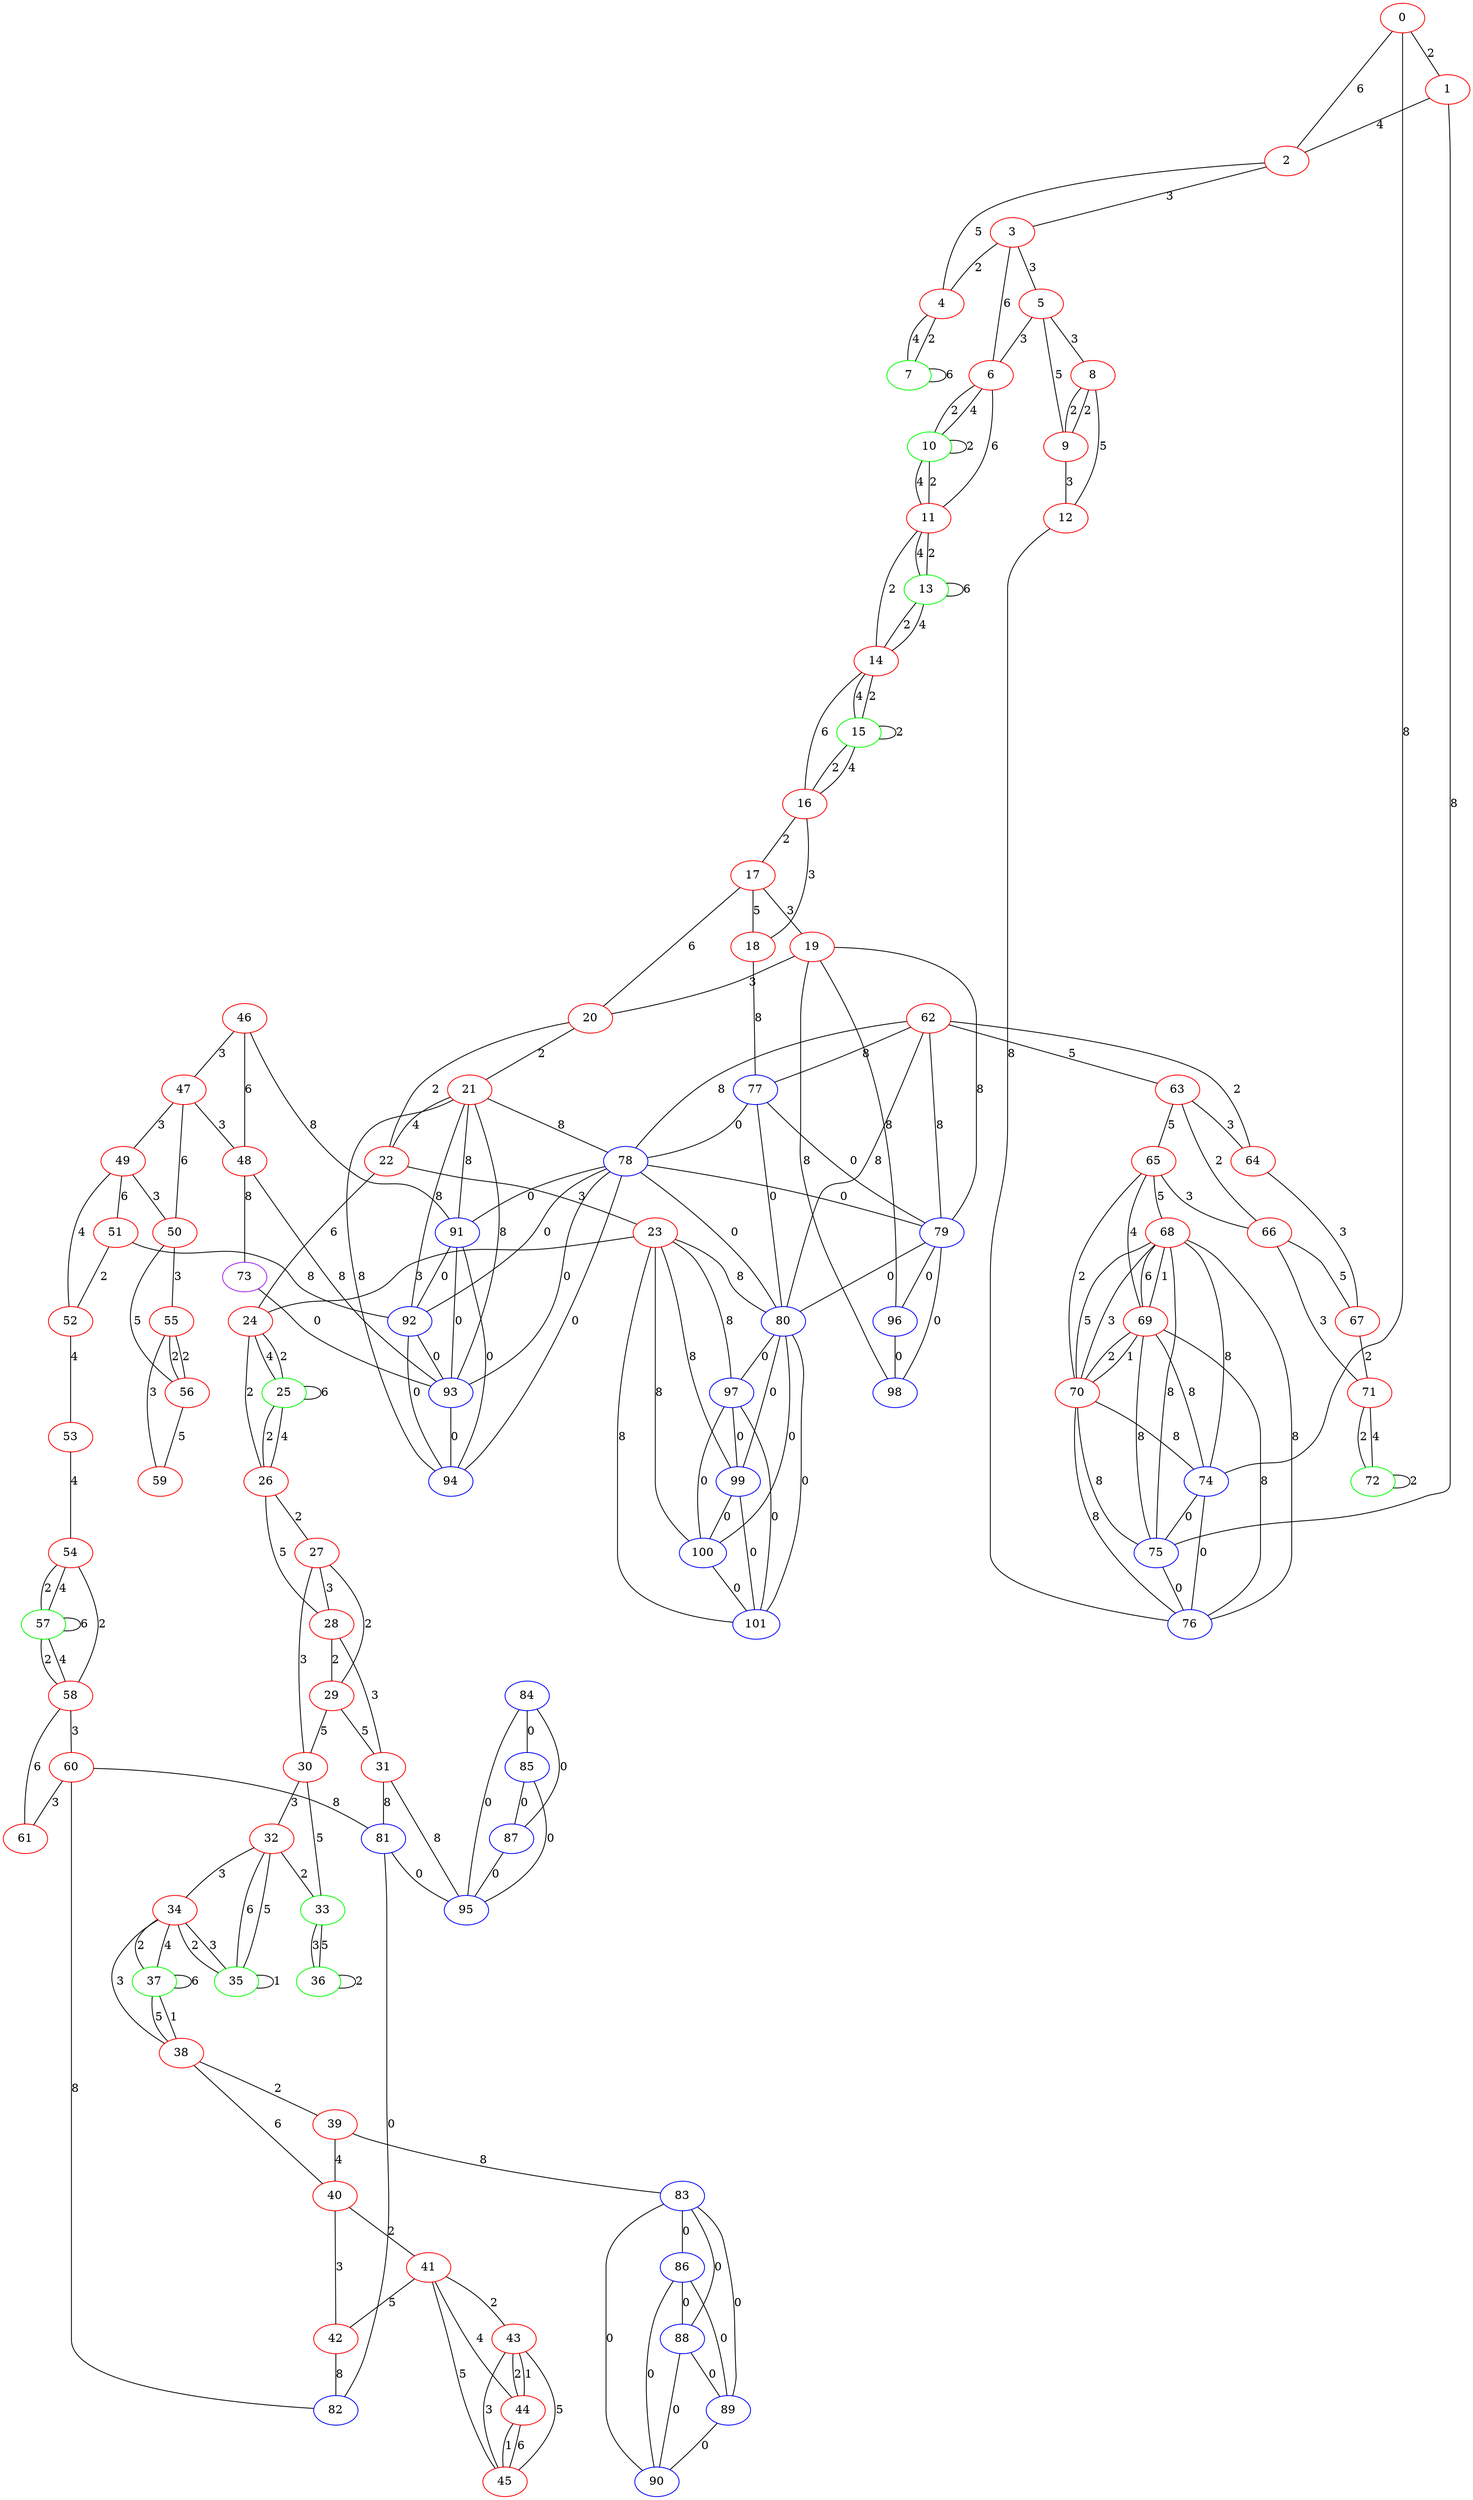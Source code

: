 graph "" {
0 [color=red, weight=1];
1 [color=red, weight=1];
2 [color=red, weight=1];
3 [color=red, weight=1];
4 [color=red, weight=1];
5 [color=red, weight=1];
6 [color=red, weight=1];
7 [color=green, weight=2];
8 [color=red, weight=1];
9 [color=red, weight=1];
10 [color=green, weight=2];
11 [color=red, weight=1];
12 [color=red, weight=1];
13 [color=green, weight=2];
14 [color=red, weight=1];
15 [color=green, weight=2];
16 [color=red, weight=1];
17 [color=red, weight=1];
18 [color=red, weight=1];
19 [color=red, weight=1];
20 [color=red, weight=1];
21 [color=red, weight=1];
22 [color=red, weight=1];
23 [color=red, weight=1];
24 [color=red, weight=1];
25 [color=green, weight=2];
26 [color=red, weight=1];
27 [color=red, weight=1];
28 [color=red, weight=1];
29 [color=red, weight=1];
30 [color=red, weight=1];
31 [color=red, weight=1];
32 [color=red, weight=1];
33 [color=green, weight=2];
34 [color=red, weight=1];
35 [color=green, weight=2];
36 [color=green, weight=2];
37 [color=green, weight=2];
38 [color=red, weight=1];
39 [color=red, weight=1];
40 [color=red, weight=1];
41 [color=red, weight=1];
42 [color=red, weight=1];
43 [color=red, weight=1];
44 [color=red, weight=1];
45 [color=red, weight=1];
46 [color=red, weight=1];
47 [color=red, weight=1];
48 [color=red, weight=1];
49 [color=red, weight=1];
50 [color=red, weight=1];
51 [color=red, weight=1];
52 [color=red, weight=1];
53 [color=red, weight=1];
54 [color=red, weight=1];
55 [color=red, weight=1];
56 [color=red, weight=1];
57 [color=green, weight=2];
58 [color=red, weight=1];
59 [color=red, weight=1];
60 [color=red, weight=1];
61 [color=red, weight=1];
62 [color=red, weight=1];
63 [color=red, weight=1];
64 [color=red, weight=1];
65 [color=red, weight=1];
66 [color=red, weight=1];
67 [color=red, weight=1];
68 [color=red, weight=1];
69 [color=red, weight=1];
70 [color=red, weight=1];
71 [color=red, weight=1];
72 [color=green, weight=2];
73 [color=purple, weight=4];
74 [color=blue, weight=3];
75 [color=blue, weight=3];
76 [color=blue, weight=3];
77 [color=blue, weight=3];
78 [color=blue, weight=3];
79 [color=blue, weight=3];
80 [color=blue, weight=3];
81 [color=blue, weight=3];
82 [color=blue, weight=3];
83 [color=blue, weight=3];
84 [color=blue, weight=3];
85 [color=blue, weight=3];
86 [color=blue, weight=3];
87 [color=blue, weight=3];
88 [color=blue, weight=3];
89 [color=blue, weight=3];
90 [color=blue, weight=3];
91 [color=blue, weight=3];
92 [color=blue, weight=3];
93 [color=blue, weight=3];
94 [color=blue, weight=3];
95 [color=blue, weight=3];
96 [color=blue, weight=3];
97 [color=blue, weight=3];
98 [color=blue, weight=3];
99 [color=blue, weight=3];
100 [color=blue, weight=3];
101 [color=blue, weight=3];
0 -- 1  [key=0, label=2];
0 -- 2  [key=0, label=6];
0 -- 74  [key=0, label=8];
1 -- 2  [key=0, label=4];
1 -- 75  [key=0, label=8];
2 -- 3  [key=0, label=3];
2 -- 4  [key=0, label=5];
3 -- 4  [key=0, label=2];
3 -- 5  [key=0, label=3];
3 -- 6  [key=0, label=6];
4 -- 7  [key=0, label=2];
4 -- 7  [key=1, label=4];
5 -- 8  [key=0, label=3];
5 -- 9  [key=0, label=5];
5 -- 6  [key=0, label=3];
6 -- 11  [key=0, label=6];
6 -- 10  [key=0, label=2];
6 -- 10  [key=1, label=4];
7 -- 7  [key=0, label=6];
8 -- 9  [key=0, label=2];
8 -- 9  [key=1, label=2];
8 -- 12  [key=0, label=5];
9 -- 12  [key=0, label=3];
10 -- 10  [key=0, label=2];
10 -- 11  [key=0, label=4];
10 -- 11  [key=1, label=2];
11 -- 13  [key=0, label=2];
11 -- 13  [key=1, label=4];
11 -- 14  [key=0, label=2];
12 -- 76  [key=0, label=8];
13 -- 13  [key=0, label=6];
13 -- 14  [key=0, label=4];
13 -- 14  [key=1, label=2];
14 -- 16  [key=0, label=6];
14 -- 15  [key=0, label=2];
14 -- 15  [key=1, label=4];
15 -- 16  [key=0, label=4];
15 -- 16  [key=1, label=2];
15 -- 15  [key=0, label=2];
16 -- 17  [key=0, label=2];
16 -- 18  [key=0, label=3];
17 -- 18  [key=0, label=5];
17 -- 19  [key=0, label=3];
17 -- 20  [key=0, label=6];
18 -- 77  [key=0, label=8];
19 -- 96  [key=0, label=8];
19 -- 98  [key=0, label=8];
19 -- 20  [key=0, label=3];
19 -- 79  [key=0, label=8];
20 -- 21  [key=0, label=2];
20 -- 22  [key=0, label=2];
21 -- 78  [key=0, label=8];
21 -- 22  [key=0, label=4];
21 -- 91  [key=0, label=8];
21 -- 92  [key=0, label=8];
21 -- 93  [key=0, label=8];
21 -- 94  [key=0, label=8];
22 -- 24  [key=0, label=6];
22 -- 23  [key=0, label=3];
23 -- 97  [key=0, label=8];
23 -- 99  [key=0, label=8];
23 -- 100  [key=0, label=8];
23 -- 101  [key=0, label=8];
23 -- 80  [key=0, label=8];
23 -- 24  [key=0, label=3];
24 -- 25  [key=0, label=2];
24 -- 25  [key=1, label=4];
24 -- 26  [key=0, label=2];
25 -- 25  [key=0, label=6];
25 -- 26  [key=0, label=4];
25 -- 26  [key=1, label=2];
26 -- 27  [key=0, label=2];
26 -- 28  [key=0, label=5];
27 -- 28  [key=0, label=3];
27 -- 29  [key=0, label=2];
27 -- 30  [key=0, label=3];
28 -- 29  [key=0, label=2];
28 -- 31  [key=0, label=3];
29 -- 30  [key=0, label=5];
29 -- 31  [key=0, label=5];
30 -- 32  [key=0, label=3];
30 -- 33  [key=0, label=5];
31 -- 81  [key=0, label=8];
31 -- 95  [key=0, label=8];
32 -- 33  [key=0, label=2];
32 -- 34  [key=0, label=3];
32 -- 35  [key=0, label=5];
32 -- 35  [key=1, label=6];
33 -- 36  [key=0, label=3];
33 -- 36  [key=1, label=5];
34 -- 35  [key=0, label=2];
34 -- 35  [key=1, label=3];
34 -- 37  [key=0, label=2];
34 -- 37  [key=1, label=4];
34 -- 38  [key=0, label=3];
35 -- 35  [key=0, label=1];
36 -- 36  [key=0, label=2];
37 -- 37  [key=0, label=6];
37 -- 38  [key=0, label=5];
37 -- 38  [key=1, label=1];
38 -- 40  [key=0, label=6];
38 -- 39  [key=0, label=2];
39 -- 40  [key=0, label=4];
39 -- 83  [key=0, label=8];
40 -- 41  [key=0, label=2];
40 -- 42  [key=0, label=3];
41 -- 42  [key=0, label=5];
41 -- 43  [key=0, label=2];
41 -- 44  [key=0, label=4];
41 -- 45  [key=0, label=5];
42 -- 82  [key=0, label=8];
43 -- 44  [key=0, label=1];
43 -- 44  [key=1, label=2];
43 -- 45  [key=0, label=5];
43 -- 45  [key=1, label=3];
44 -- 45  [key=0, label=6];
44 -- 45  [key=1, label=1];
46 -- 48  [key=0, label=6];
46 -- 91  [key=0, label=8];
46 -- 47  [key=0, label=3];
47 -- 48  [key=0, label=3];
47 -- 49  [key=0, label=3];
47 -- 50  [key=0, label=6];
48 -- 73  [key=0, label=8];
48 -- 93  [key=0, label=8];
49 -- 50  [key=0, label=3];
49 -- 51  [key=0, label=6];
49 -- 52  [key=0, label=4];
50 -- 56  [key=0, label=5];
50 -- 55  [key=0, label=3];
51 -- 92  [key=0, label=8];
51 -- 52  [key=0, label=2];
52 -- 53  [key=0, label=4];
53 -- 54  [key=0, label=4];
54 -- 57  [key=0, label=2];
54 -- 57  [key=1, label=4];
54 -- 58  [key=0, label=2];
55 -- 56  [key=0, label=2];
55 -- 56  [key=1, label=2];
55 -- 59  [key=0, label=3];
56 -- 59  [key=0, label=5];
57 -- 57  [key=0, label=6];
57 -- 58  [key=0, label=4];
57 -- 58  [key=1, label=2];
58 -- 60  [key=0, label=3];
58 -- 61  [key=0, label=6];
60 -- 81  [key=0, label=8];
60 -- 82  [key=0, label=8];
60 -- 61  [key=0, label=3];
62 -- 64  [key=0, label=2];
62 -- 77  [key=0, label=8];
62 -- 78  [key=0, label=8];
62 -- 79  [key=0, label=8];
62 -- 80  [key=0, label=8];
62 -- 63  [key=0, label=5];
63 -- 64  [key=0, label=3];
63 -- 65  [key=0, label=5];
63 -- 66  [key=0, label=2];
64 -- 67  [key=0, label=3];
65 -- 66  [key=0, label=3];
65 -- 68  [key=0, label=5];
65 -- 69  [key=0, label=4];
65 -- 70  [key=0, label=2];
66 -- 71  [key=0, label=3];
66 -- 67  [key=0, label=5];
67 -- 71  [key=0, label=2];
68 -- 69  [key=0, label=1];
68 -- 69  [key=1, label=6];
68 -- 70  [key=0, label=3];
68 -- 70  [key=1, label=5];
68 -- 74  [key=0, label=8];
68 -- 75  [key=0, label=8];
68 -- 76  [key=0, label=8];
69 -- 70  [key=0, label=2];
69 -- 70  [key=1, label=1];
69 -- 74  [key=0, label=8];
69 -- 75  [key=0, label=8];
69 -- 76  [key=0, label=8];
70 -- 74  [key=0, label=8];
70 -- 75  [key=0, label=8];
70 -- 76  [key=0, label=8];
71 -- 72  [key=0, label=4];
71 -- 72  [key=1, label=2];
72 -- 72  [key=0, label=2];
73 -- 93  [key=0, label=0];
74 -- 75  [key=0, label=0];
74 -- 76  [key=0, label=0];
75 -- 76  [key=0, label=0];
77 -- 80  [key=0, label=0];
77 -- 78  [key=0, label=0];
77 -- 79  [key=0, label=0];
78 -- 79  [key=0, label=0];
78 -- 80  [key=0, label=0];
78 -- 94  [key=0, label=0];
78 -- 91  [key=0, label=0];
78 -- 92  [key=0, label=0];
78 -- 93  [key=0, label=0];
79 -- 96  [key=0, label=0];
79 -- 98  [key=0, label=0];
79 -- 80  [key=0, label=0];
80 -- 97  [key=0, label=0];
80 -- 99  [key=0, label=0];
80 -- 100  [key=0, label=0];
80 -- 101  [key=0, label=0];
81 -- 82  [key=0, label=0];
81 -- 95  [key=0, label=0];
83 -- 88  [key=0, label=0];
83 -- 89  [key=0, label=0];
83 -- 90  [key=0, label=0];
83 -- 86  [key=0, label=0];
84 -- 95  [key=0, label=0];
84 -- 85  [key=0, label=0];
84 -- 87  [key=0, label=0];
85 -- 95  [key=0, label=0];
85 -- 87  [key=0, label=0];
86 -- 88  [key=0, label=0];
86 -- 89  [key=0, label=0];
86 -- 90  [key=0, label=0];
87 -- 95  [key=0, label=0];
88 -- 89  [key=0, label=0];
88 -- 90  [key=0, label=0];
89 -- 90  [key=0, label=0];
91 -- 92  [key=0, label=0];
91 -- 93  [key=0, label=0];
91 -- 94  [key=0, label=0];
92 -- 93  [key=0, label=0];
92 -- 94  [key=0, label=0];
93 -- 94  [key=0, label=0];
96 -- 98  [key=0, label=0];
97 -- 99  [key=0, label=0];
97 -- 100  [key=0, label=0];
97 -- 101  [key=0, label=0];
99 -- 100  [key=0, label=0];
99 -- 101  [key=0, label=0];
100 -- 101  [key=0, label=0];
}
